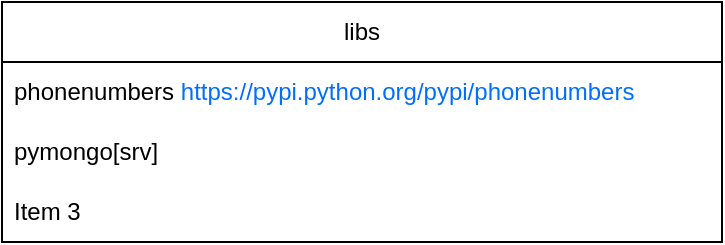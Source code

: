 <mxfile version="26.1.0">
  <diagram name="Страница — 1" id="NqOo4KwqovMHNsNk_gn4">
    <mxGraphModel dx="880" dy="468" grid="1" gridSize="10" guides="1" tooltips="1" connect="1" arrows="1" fold="1" page="1" pageScale="1" pageWidth="827" pageHeight="1169" math="0" shadow="0">
      <root>
        <mxCell id="0" />
        <mxCell id="1" parent="0" />
        <mxCell id="isZwbKaiUc-9A5oNZSvu-1" value="libs" style="swimlane;fontStyle=0;childLayout=stackLayout;horizontal=1;startSize=30;horizontalStack=0;resizeParent=1;resizeParentMax=0;resizeLast=0;collapsible=1;marginBottom=0;whiteSpace=wrap;html=1;" vertex="1" parent="1">
          <mxGeometry x="240" y="100" width="360" height="120" as="geometry" />
        </mxCell>
        <mxCell id="isZwbKaiUc-9A5oNZSvu-2" value="phonenumbers&amp;nbsp;&lt;font style=&quot;color: rgb(0, 110, 255);&quot;&gt;https://pypi.python.org/pypi/phonenumbers&lt;/font&gt;" style="text;strokeColor=none;fillColor=none;align=left;verticalAlign=middle;spacingLeft=4;spacingRight=4;overflow=hidden;points=[[0,0.5],[1,0.5]];portConstraint=eastwest;rotatable=0;whiteSpace=wrap;html=1;" vertex="1" parent="isZwbKaiUc-9A5oNZSvu-1">
          <mxGeometry y="30" width="360" height="30" as="geometry" />
        </mxCell>
        <mxCell id="isZwbKaiUc-9A5oNZSvu-3" value="pymongo[srv]" style="text;strokeColor=none;fillColor=none;align=left;verticalAlign=middle;spacingLeft=4;spacingRight=4;overflow=hidden;points=[[0,0.5],[1,0.5]];portConstraint=eastwest;rotatable=0;whiteSpace=wrap;html=1;" vertex="1" parent="isZwbKaiUc-9A5oNZSvu-1">
          <mxGeometry y="60" width="360" height="30" as="geometry" />
        </mxCell>
        <mxCell id="isZwbKaiUc-9A5oNZSvu-4" value="Item 3" style="text;strokeColor=none;fillColor=none;align=left;verticalAlign=middle;spacingLeft=4;spacingRight=4;overflow=hidden;points=[[0,0.5],[1,0.5]];portConstraint=eastwest;rotatable=0;whiteSpace=wrap;html=1;" vertex="1" parent="isZwbKaiUc-9A5oNZSvu-1">
          <mxGeometry y="90" width="360" height="30" as="geometry" />
        </mxCell>
      </root>
    </mxGraphModel>
  </diagram>
</mxfile>
